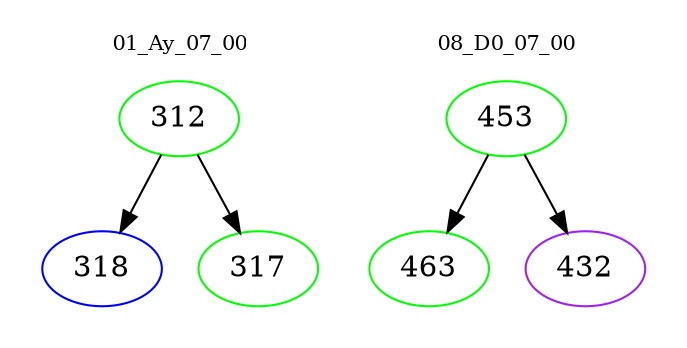digraph{
subgraph cluster_0 {
color = white
label = "01_Ay_07_00";
fontsize=10;
T0_312 [label="312", color="green"]
T0_312 -> T0_318 [color="black"]
T0_318 [label="318", color="blue"]
T0_312 -> T0_317 [color="black"]
T0_317 [label="317", color="green"]
}
subgraph cluster_1 {
color = white
label = "08_D0_07_00";
fontsize=10;
T1_453 [label="453", color="green"]
T1_453 -> T1_463 [color="black"]
T1_463 [label="463", color="green"]
T1_453 -> T1_432 [color="black"]
T1_432 [label="432", color="purple"]
}
}
